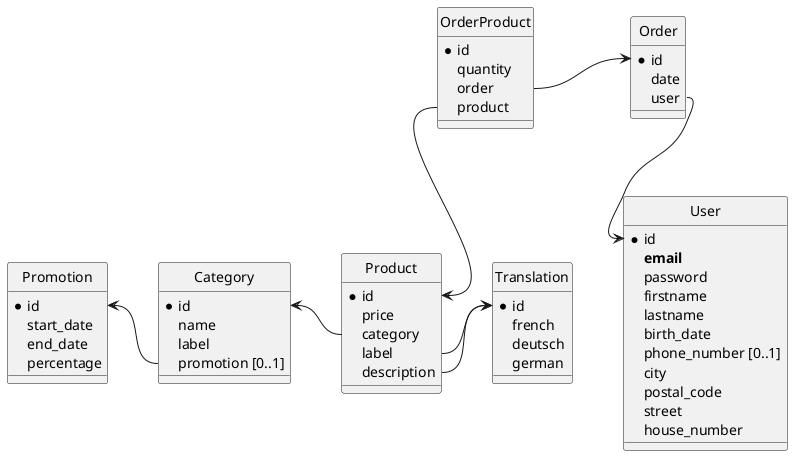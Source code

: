 @startuml
hide circle

entity User {
    * id
    **email**
    password
    firstname
    lastname
    birth_date
    phone_number [0..1]
    city
    postal_code
    street
    house_number
}

entity Category {
    * id
    name
    label
    promotion [0..1]
}

entity Product  {
    * id
    price
    category
    label
    description
}

entity Order {
    *id
    date
    user
}

entity OrderProduct {
    *id
    quantity
    order
    product
}

entity Translation {
    * id
    french
    deutsch
    german
}

entity Promotion {
    *id
    start_date
    end_date
    percentage
}

Order::user --> User::id
Order::id <-left- OrderProduct::order
Product::category -left-> Category::id
OrderProduct::product --> Product::id
Category::promotion -left-> Promotion::id

Product::label -right--> Translation::id
Product::description -right-> Translation::id

@enduml